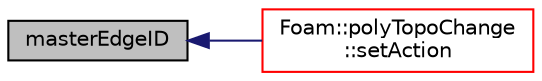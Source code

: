 digraph "masterEdgeID"
{
  bgcolor="transparent";
  edge [fontname="Helvetica",fontsize="10",labelfontname="Helvetica",labelfontsize="10"];
  node [fontname="Helvetica",fontsize="10",shape=record];
  rankdir="LR";
  Node1 [label="masterEdgeID",height=0.2,width=0.4,color="black", fillcolor="grey75", style="filled", fontcolor="black"];
  Node1 -> Node2 [dir="back",color="midnightblue",fontsize="10",style="solid",fontname="Helvetica"];
  Node2 [label="Foam::polyTopoChange\l::setAction",height=0.2,width=0.4,color="red",URL="$a01983.html#a40a23962b792d24f4cb999f5b55aece2",tooltip="For compatibility with polyTopoChange: set topological action. "];
}
